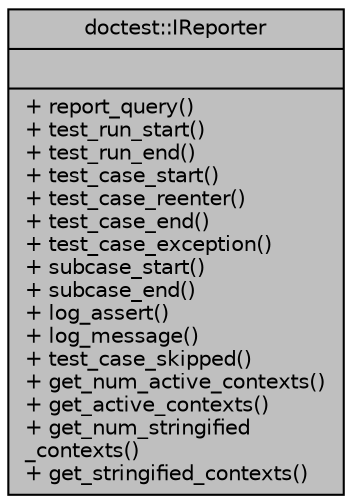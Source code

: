 digraph "doctest::IReporter"
{
 // LATEX_PDF_SIZE
  edge [fontname="Helvetica",fontsize="10",labelfontname="Helvetica",labelfontsize="10"];
  node [fontname="Helvetica",fontsize="10",shape=record];
  Node1 [label="{doctest::IReporter\n||+ report_query()\l+ test_run_start()\l+ test_run_end()\l+ test_case_start()\l+ test_case_reenter()\l+ test_case_end()\l+ test_case_exception()\l+ subcase_start()\l+ subcase_end()\l+ log_assert()\l+ log_message()\l+ test_case_skipped()\l+ get_num_active_contexts()\l+ get_active_contexts()\l+ get_num_stringified\l_contexts()\l+ get_stringified_contexts()\l}",height=0.2,width=0.4,color="black", fillcolor="grey75", style="filled", fontcolor="black",tooltip=" "];
}
